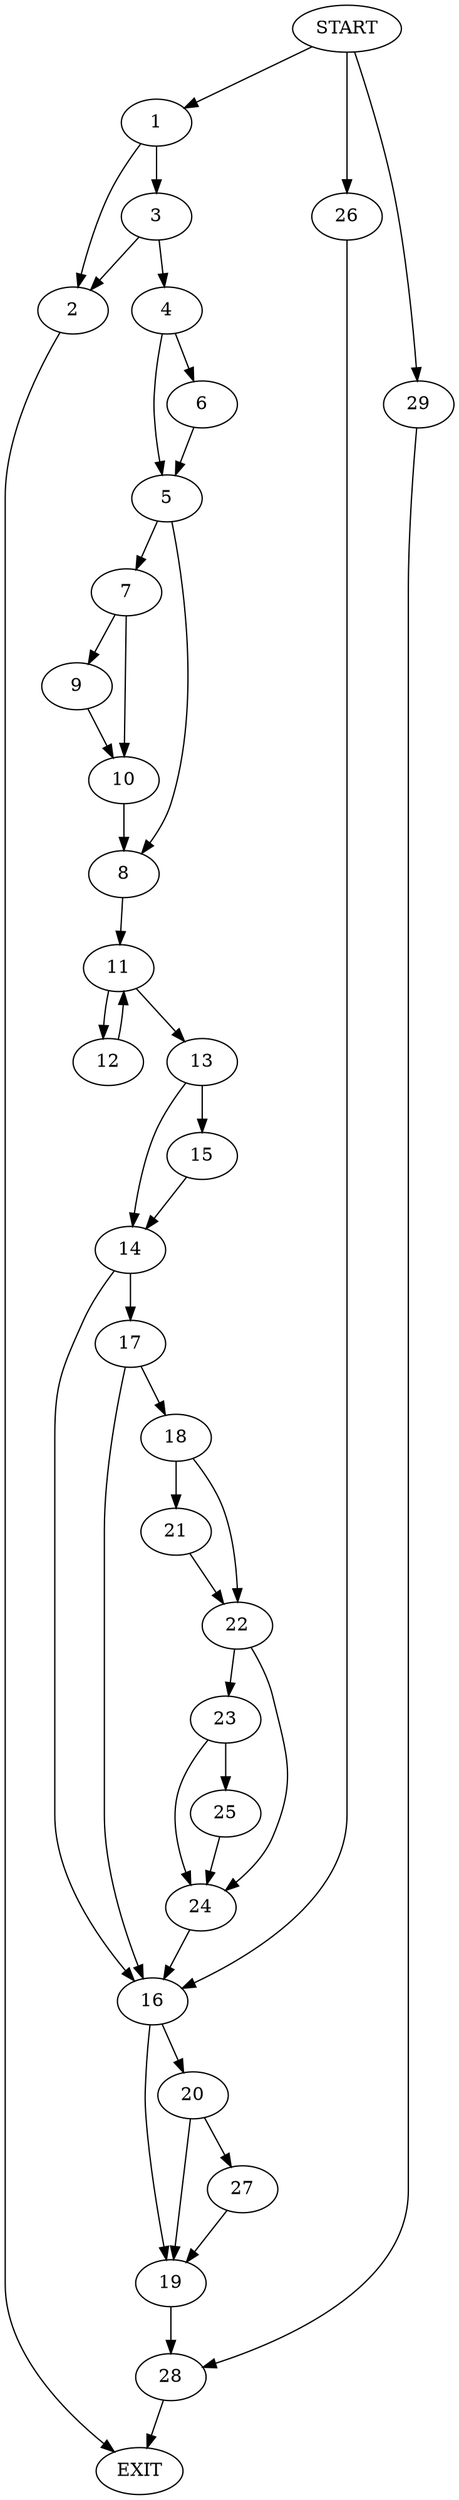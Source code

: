 digraph {
0 [label="START"]
30 [label="EXIT"]
0 -> 1
1 -> 2
1 -> 3
3 -> 4
3 -> 2
2 -> 30
4 -> 5
4 -> 6
5 -> 7
5 -> 8
6 -> 5
7 -> 9
7 -> 10
8 -> 11
10 -> 8
9 -> 10
11 -> 12
11 -> 13
12 -> 11
13 -> 14
13 -> 15
14 -> 16
14 -> 17
15 -> 14
17 -> 18
17 -> 16
16 -> 19
16 -> 20
18 -> 21
18 -> 22
21 -> 22
22 -> 23
22 -> 24
24 -> 16
23 -> 25
23 -> 24
25 -> 24
0 -> 26
26 -> 16
20 -> 19
20 -> 27
19 -> 28
27 -> 19
28 -> 30
0 -> 29
29 -> 28
}
